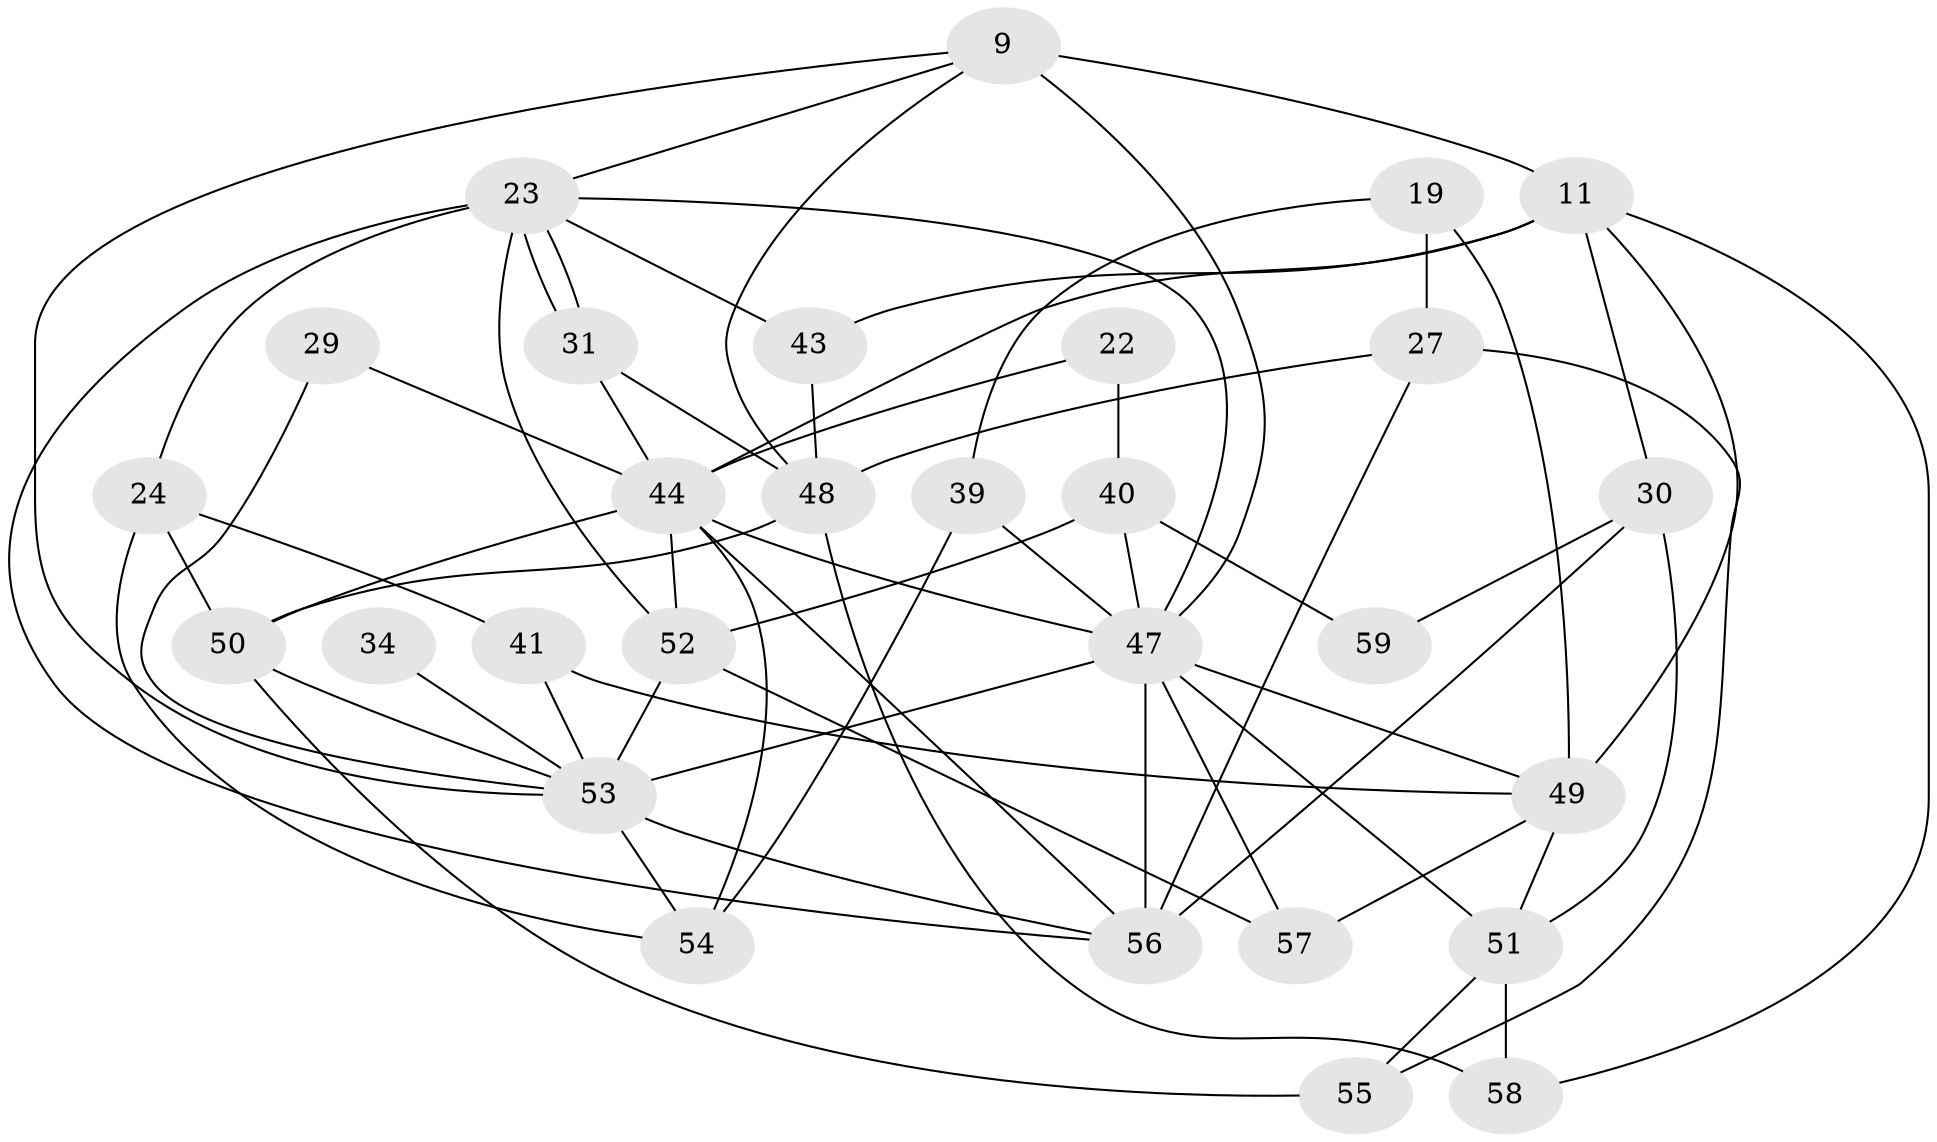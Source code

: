 // original degree distribution, {5: 0.2033898305084746, 3: 0.22033898305084745, 2: 0.1694915254237288, 4: 0.3050847457627119, 6: 0.03389830508474576, 7: 0.03389830508474576, 8: 0.01694915254237288, 11: 0.01694915254237288}
// Generated by graph-tools (version 1.1) at 2025/49/03/09/25 04:49:22]
// undirected, 29 vertices, 66 edges
graph export_dot {
graph [start="1"]
  node [color=gray90,style=filled];
  9 [super="+5"];
  11;
  19;
  22;
  23;
  24;
  27 [super="+25"];
  29;
  30;
  31;
  34;
  39 [super="+12"];
  40;
  41;
  43 [super="+17"];
  44 [super="+7+35"];
  47 [super="+16+33"];
  48 [super="+46+15"];
  49 [super="+6+37"];
  50 [super="+36"];
  51;
  52 [super="+32+42"];
  53 [super="+26+13+38"];
  54;
  55;
  56 [super="+21"];
  57 [super="+18"];
  58 [super="+45"];
  59;
  9 -- 23;
  9 -- 11 [weight=2];
  9 -- 48;
  9 -- 47;
  9 -- 53;
  11 -- 58;
  11 -- 30;
  11 -- 43;
  11 -- 44;
  11 -- 49;
  19 -- 27;
  19 -- 49;
  19 -- 39;
  22 -- 44;
  22 -- 40;
  23 -- 31;
  23 -- 31;
  23 -- 24;
  23 -- 47;
  23 -- 56 [weight=2];
  23 -- 43;
  23 -- 52 [weight=2];
  24 -- 50;
  24 -- 41;
  24 -- 54;
  27 -- 55;
  27 -- 48 [weight=2];
  27 -- 56;
  29 -- 44;
  29 -- 53;
  30 -- 56;
  30 -- 51;
  30 -- 59;
  31 -- 48;
  31 -- 44;
  34 -- 53 [weight=2];
  39 -- 54;
  39 -- 47 [weight=3];
  40 -- 47 [weight=2];
  40 -- 52;
  40 -- 59;
  41 -- 49;
  41 -- 53 [weight=2];
  43 -- 48;
  44 -- 50 [weight=2];
  44 -- 54;
  44 -- 47 [weight=2];
  44 -- 56;
  44 -- 52;
  47 -- 51;
  47 -- 56;
  47 -- 57 [weight=2];
  47 -- 53 [weight=2];
  47 -- 49;
  48 -- 58 [weight=2];
  48 -- 50 [weight=2];
  49 -- 51;
  49 -- 57;
  50 -- 53;
  50 -- 55;
  51 -- 55;
  51 -- 58 [weight=2];
  52 -- 57;
  52 -- 53 [weight=2];
  53 -- 56 [weight=4];
  53 -- 54;
}
